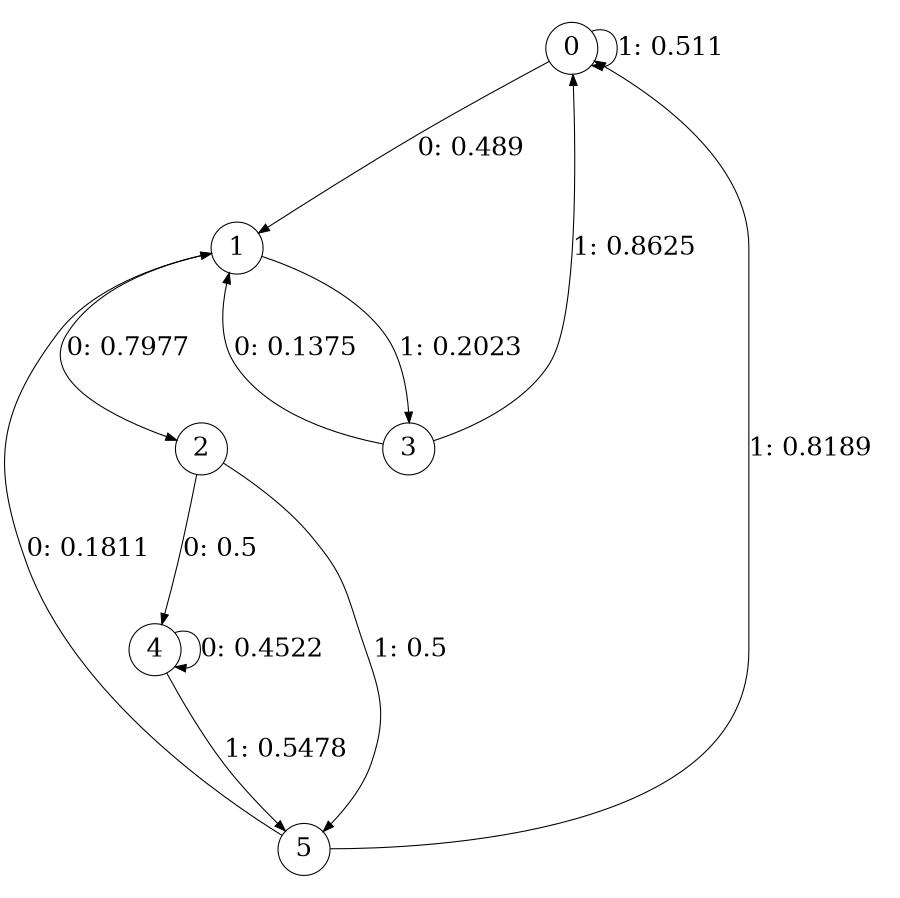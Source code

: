 digraph "ch13randomL3" {
size = "6,8.5";
ratio = "fill";
node [shape = circle];
node [fontsize = 24];
edge [fontsize = 24];
0 -> 1 [label = "0: 0.489    "];
0 -> 0 [label = "1: 0.511    "];
1 -> 2 [label = "0: 0.7977   "];
1 -> 3 [label = "1: 0.2023   "];
2 -> 4 [label = "0: 0.5      "];
2 -> 5 [label = "1: 0.5      "];
3 -> 1 [label = "0: 0.1375   "];
3 -> 0 [label = "1: 0.8625   "];
4 -> 4 [label = "0: 0.4522   "];
4 -> 5 [label = "1: 0.5478   "];
5 -> 1 [label = "0: 0.1811   "];
5 -> 0 [label = "1: 0.8189   "];
}